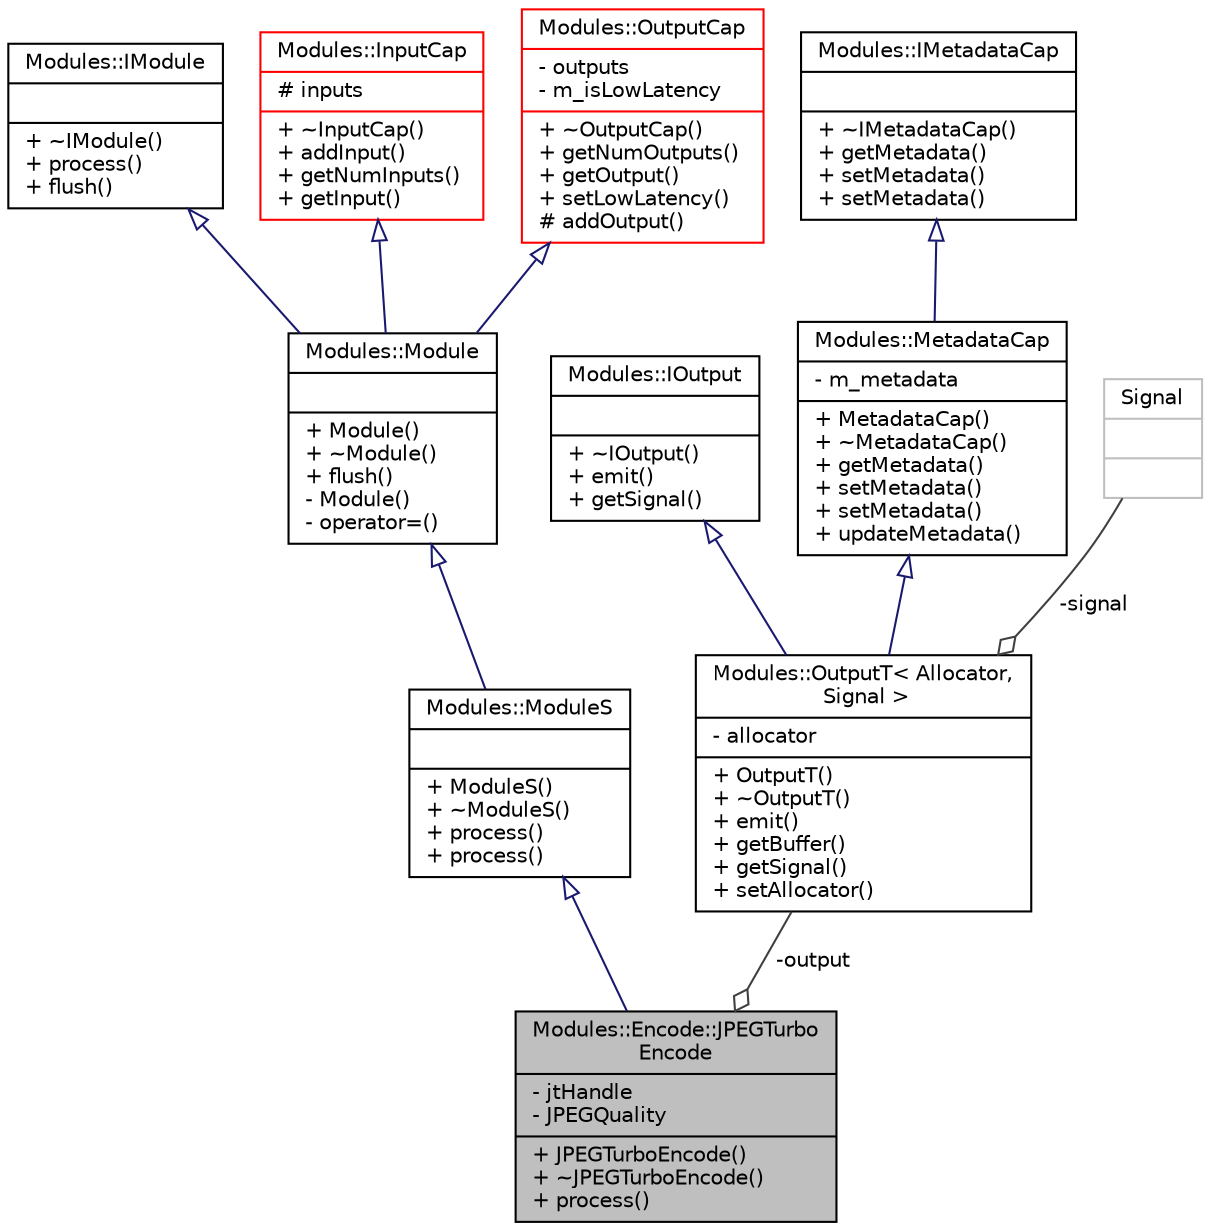 digraph "Modules::Encode::JPEGTurboEncode"
{
 // INTERACTIVE_SVG=YES
  edge [fontname="Helvetica",fontsize="10",labelfontname="Helvetica",labelfontsize="10"];
  node [fontname="Helvetica",fontsize="10",shape=record];
  Node1 [label="{Modules::Encode::JPEGTurbo\lEncode\n|- jtHandle\l- JPEGQuality\l|+ JPEGTurboEncode()\l+ ~JPEGTurboEncode()\l+ process()\l}",height=0.2,width=0.4,color="black", fillcolor="grey75", style="filled", fontcolor="black"];
  Node2 -> Node1 [dir="back",color="midnightblue",fontsize="10",style="solid",arrowtail="onormal",fontname="Helvetica"];
  Node2 [label="{Modules::ModuleS\n||+ ModuleS()\l+ ~ModuleS()\l+ process()\l+ process()\l}",height=0.2,width=0.4,color="black", fillcolor="white", style="filled",URL="$class_modules_1_1_module_s.html"];
  Node3 -> Node2 [dir="back",color="midnightblue",fontsize="10",style="solid",arrowtail="onormal",fontname="Helvetica"];
  Node3 [label="{Modules::Module\n||+ Module()\l+ ~Module()\l+ flush()\l- Module()\l- operator=()\l}",height=0.2,width=0.4,color="black", fillcolor="white", style="filled",URL="$class_modules_1_1_module.html"];
  Node4 -> Node3 [dir="back",color="midnightblue",fontsize="10",style="solid",arrowtail="onormal",fontname="Helvetica"];
  Node4 [label="{Modules::IModule\n||+ ~IModule()\l+ process()\l+ flush()\l}",height=0.2,width=0.4,color="black", fillcolor="white", style="filled",URL="$struct_modules_1_1_i_module.html"];
  Node5 -> Node3 [dir="back",color="midnightblue",fontsize="10",style="solid",arrowtail="onormal",fontname="Helvetica"];
  Node5 [label="{Modules::InputCap\n|# inputs\l|+ ~InputCap()\l+ addInput()\l+ getNumInputs()\l+ getInput()\l}",height=0.2,width=0.4,color="red", fillcolor="white", style="filled",URL="$class_modules_1_1_input_cap.html"];
  Node6 -> Node3 [dir="back",color="midnightblue",fontsize="10",style="solid",arrowtail="onormal",fontname="Helvetica"];
  Node6 [label="{Modules::OutputCap\n|- outputs\l- m_isLowLatency\l|+ ~OutputCap()\l+ getNumOutputs()\l+ getOutput()\l+ setLowLatency()\l# addOutput()\l}",height=0.2,width=0.4,color="red", fillcolor="white", style="filled",URL="$class_modules_1_1_output_cap.html"];
  Node7 -> Node1 [color="grey25",fontsize="10",style="solid",label=" -output" ,arrowhead="odiamond",fontname="Helvetica"];
  Node7 [label="{Modules::OutputT\< Allocator,\l Signal \>\n|- allocator\l|+ OutputT()\l+ ~OutputT()\l+ emit()\l+ getBuffer()\l+ getSignal()\l+ setAllocator()\l}",height=0.2,width=0.4,color="black", fillcolor="white", style="filled",URL="$class_modules_1_1_output_t.html"];
  Node8 -> Node7 [dir="back",color="midnightblue",fontsize="10",style="solid",arrowtail="onormal",fontname="Helvetica"];
  Node8 [label="{Modules::IOutput\n||+ ~IOutput()\l+ emit()\l+ getSignal()\l}",height=0.2,width=0.4,color="black", fillcolor="white", style="filled",URL="$struct_modules_1_1_i_output.html"];
  Node9 -> Node7 [dir="back",color="midnightblue",fontsize="10",style="solid",arrowtail="onormal",fontname="Helvetica"];
  Node9 [label="{Modules::MetadataCap\n|- m_metadata\l|+ MetadataCap()\l+ ~MetadataCap()\l+ getMetadata()\l+ setMetadata()\l+ setMetadata()\l+ updateMetadata()\l}",height=0.2,width=0.4,color="black", fillcolor="white", style="filled",URL="$class_modules_1_1_metadata_cap.html"];
  Node10 -> Node9 [dir="back",color="midnightblue",fontsize="10",style="solid",arrowtail="onormal",fontname="Helvetica"];
  Node10 [label="{Modules::IMetadataCap\n||+ ~IMetadataCap()\l+ getMetadata()\l+ setMetadata()\l+ setMetadata()\l}",height=0.2,width=0.4,color="black", fillcolor="white", style="filled",URL="$struct_modules_1_1_i_metadata_cap.html"];
  Node11 -> Node7 [color="grey25",fontsize="10",style="solid",label=" -signal" ,arrowhead="odiamond",fontname="Helvetica"];
  Node11 [label="{Signal\n||}",height=0.2,width=0.4,color="grey75", fillcolor="white", style="filled"];
}
